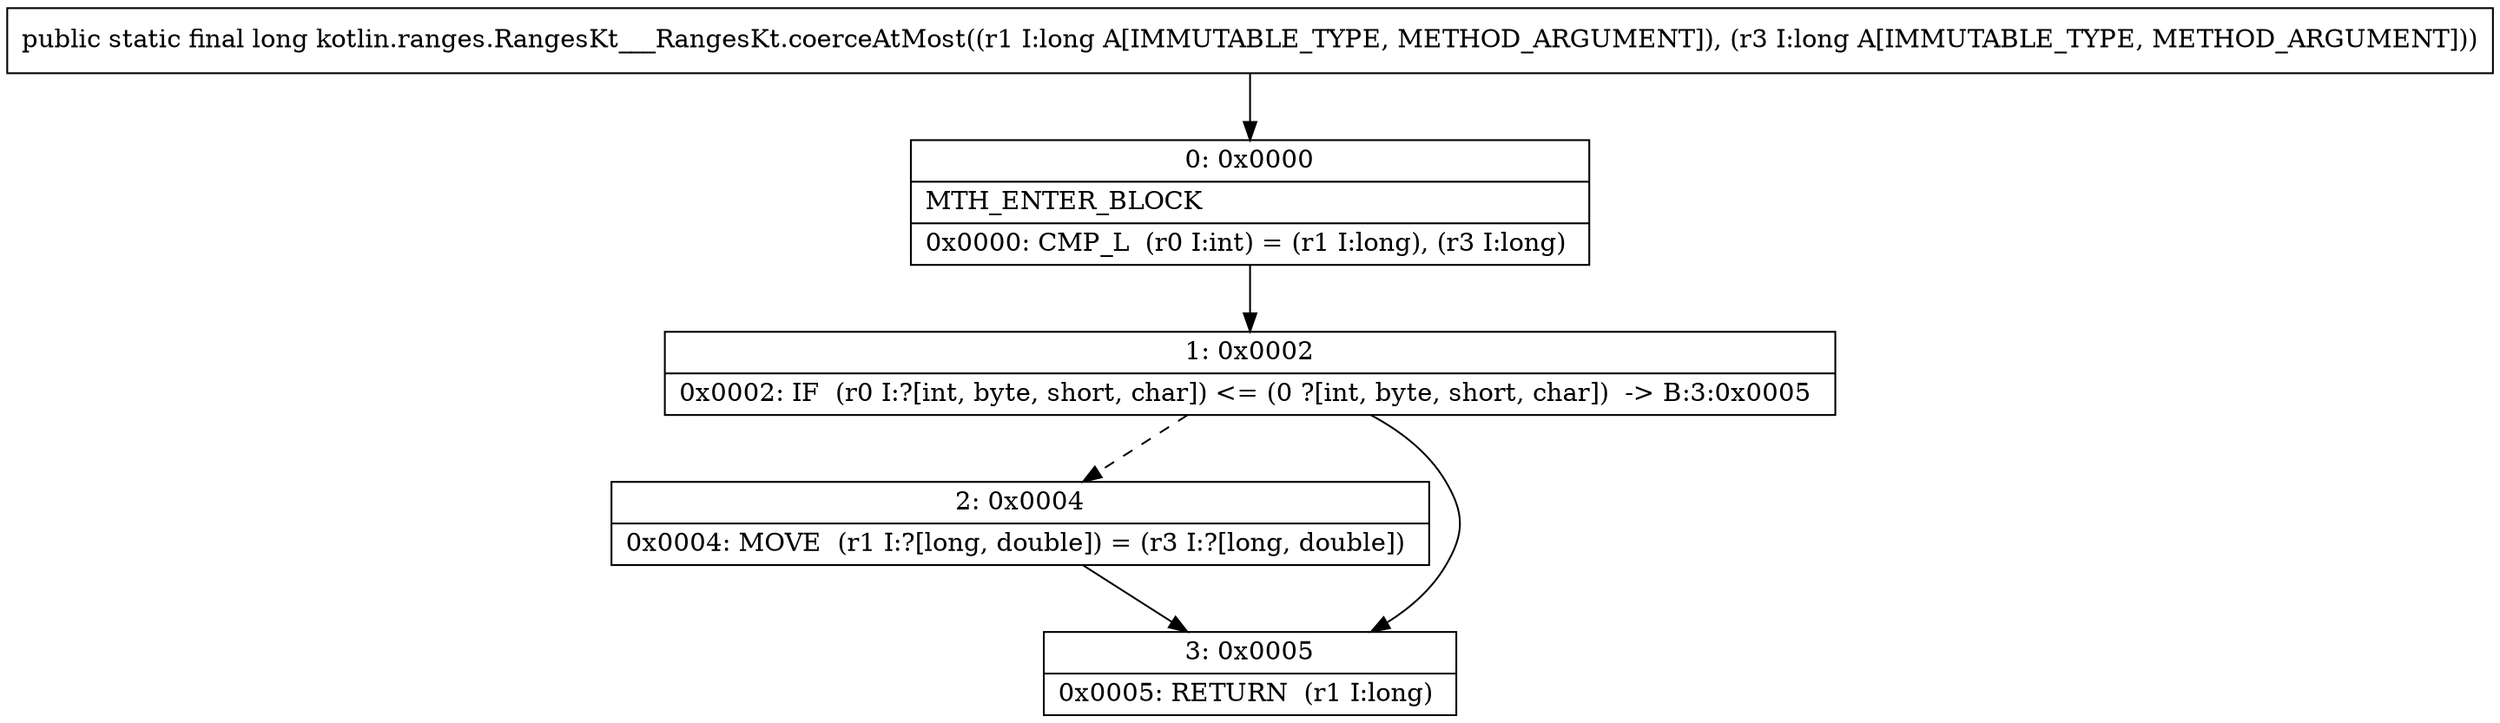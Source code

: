 digraph "CFG forkotlin.ranges.RangesKt___RangesKt.coerceAtMost(JJ)J" {
Node_0 [shape=record,label="{0\:\ 0x0000|MTH_ENTER_BLOCK\l|0x0000: CMP_L  (r0 I:int) = (r1 I:long), (r3 I:long) \l}"];
Node_1 [shape=record,label="{1\:\ 0x0002|0x0002: IF  (r0 I:?[int, byte, short, char]) \<= (0 ?[int, byte, short, char])  \-\> B:3:0x0005 \l}"];
Node_2 [shape=record,label="{2\:\ 0x0004|0x0004: MOVE  (r1 I:?[long, double]) = (r3 I:?[long, double]) \l}"];
Node_3 [shape=record,label="{3\:\ 0x0005|0x0005: RETURN  (r1 I:long) \l}"];
MethodNode[shape=record,label="{public static final long kotlin.ranges.RangesKt___RangesKt.coerceAtMost((r1 I:long A[IMMUTABLE_TYPE, METHOD_ARGUMENT]), (r3 I:long A[IMMUTABLE_TYPE, METHOD_ARGUMENT])) }"];
MethodNode -> Node_0;
Node_0 -> Node_1;
Node_1 -> Node_2[style=dashed];
Node_1 -> Node_3;
Node_2 -> Node_3;
}

